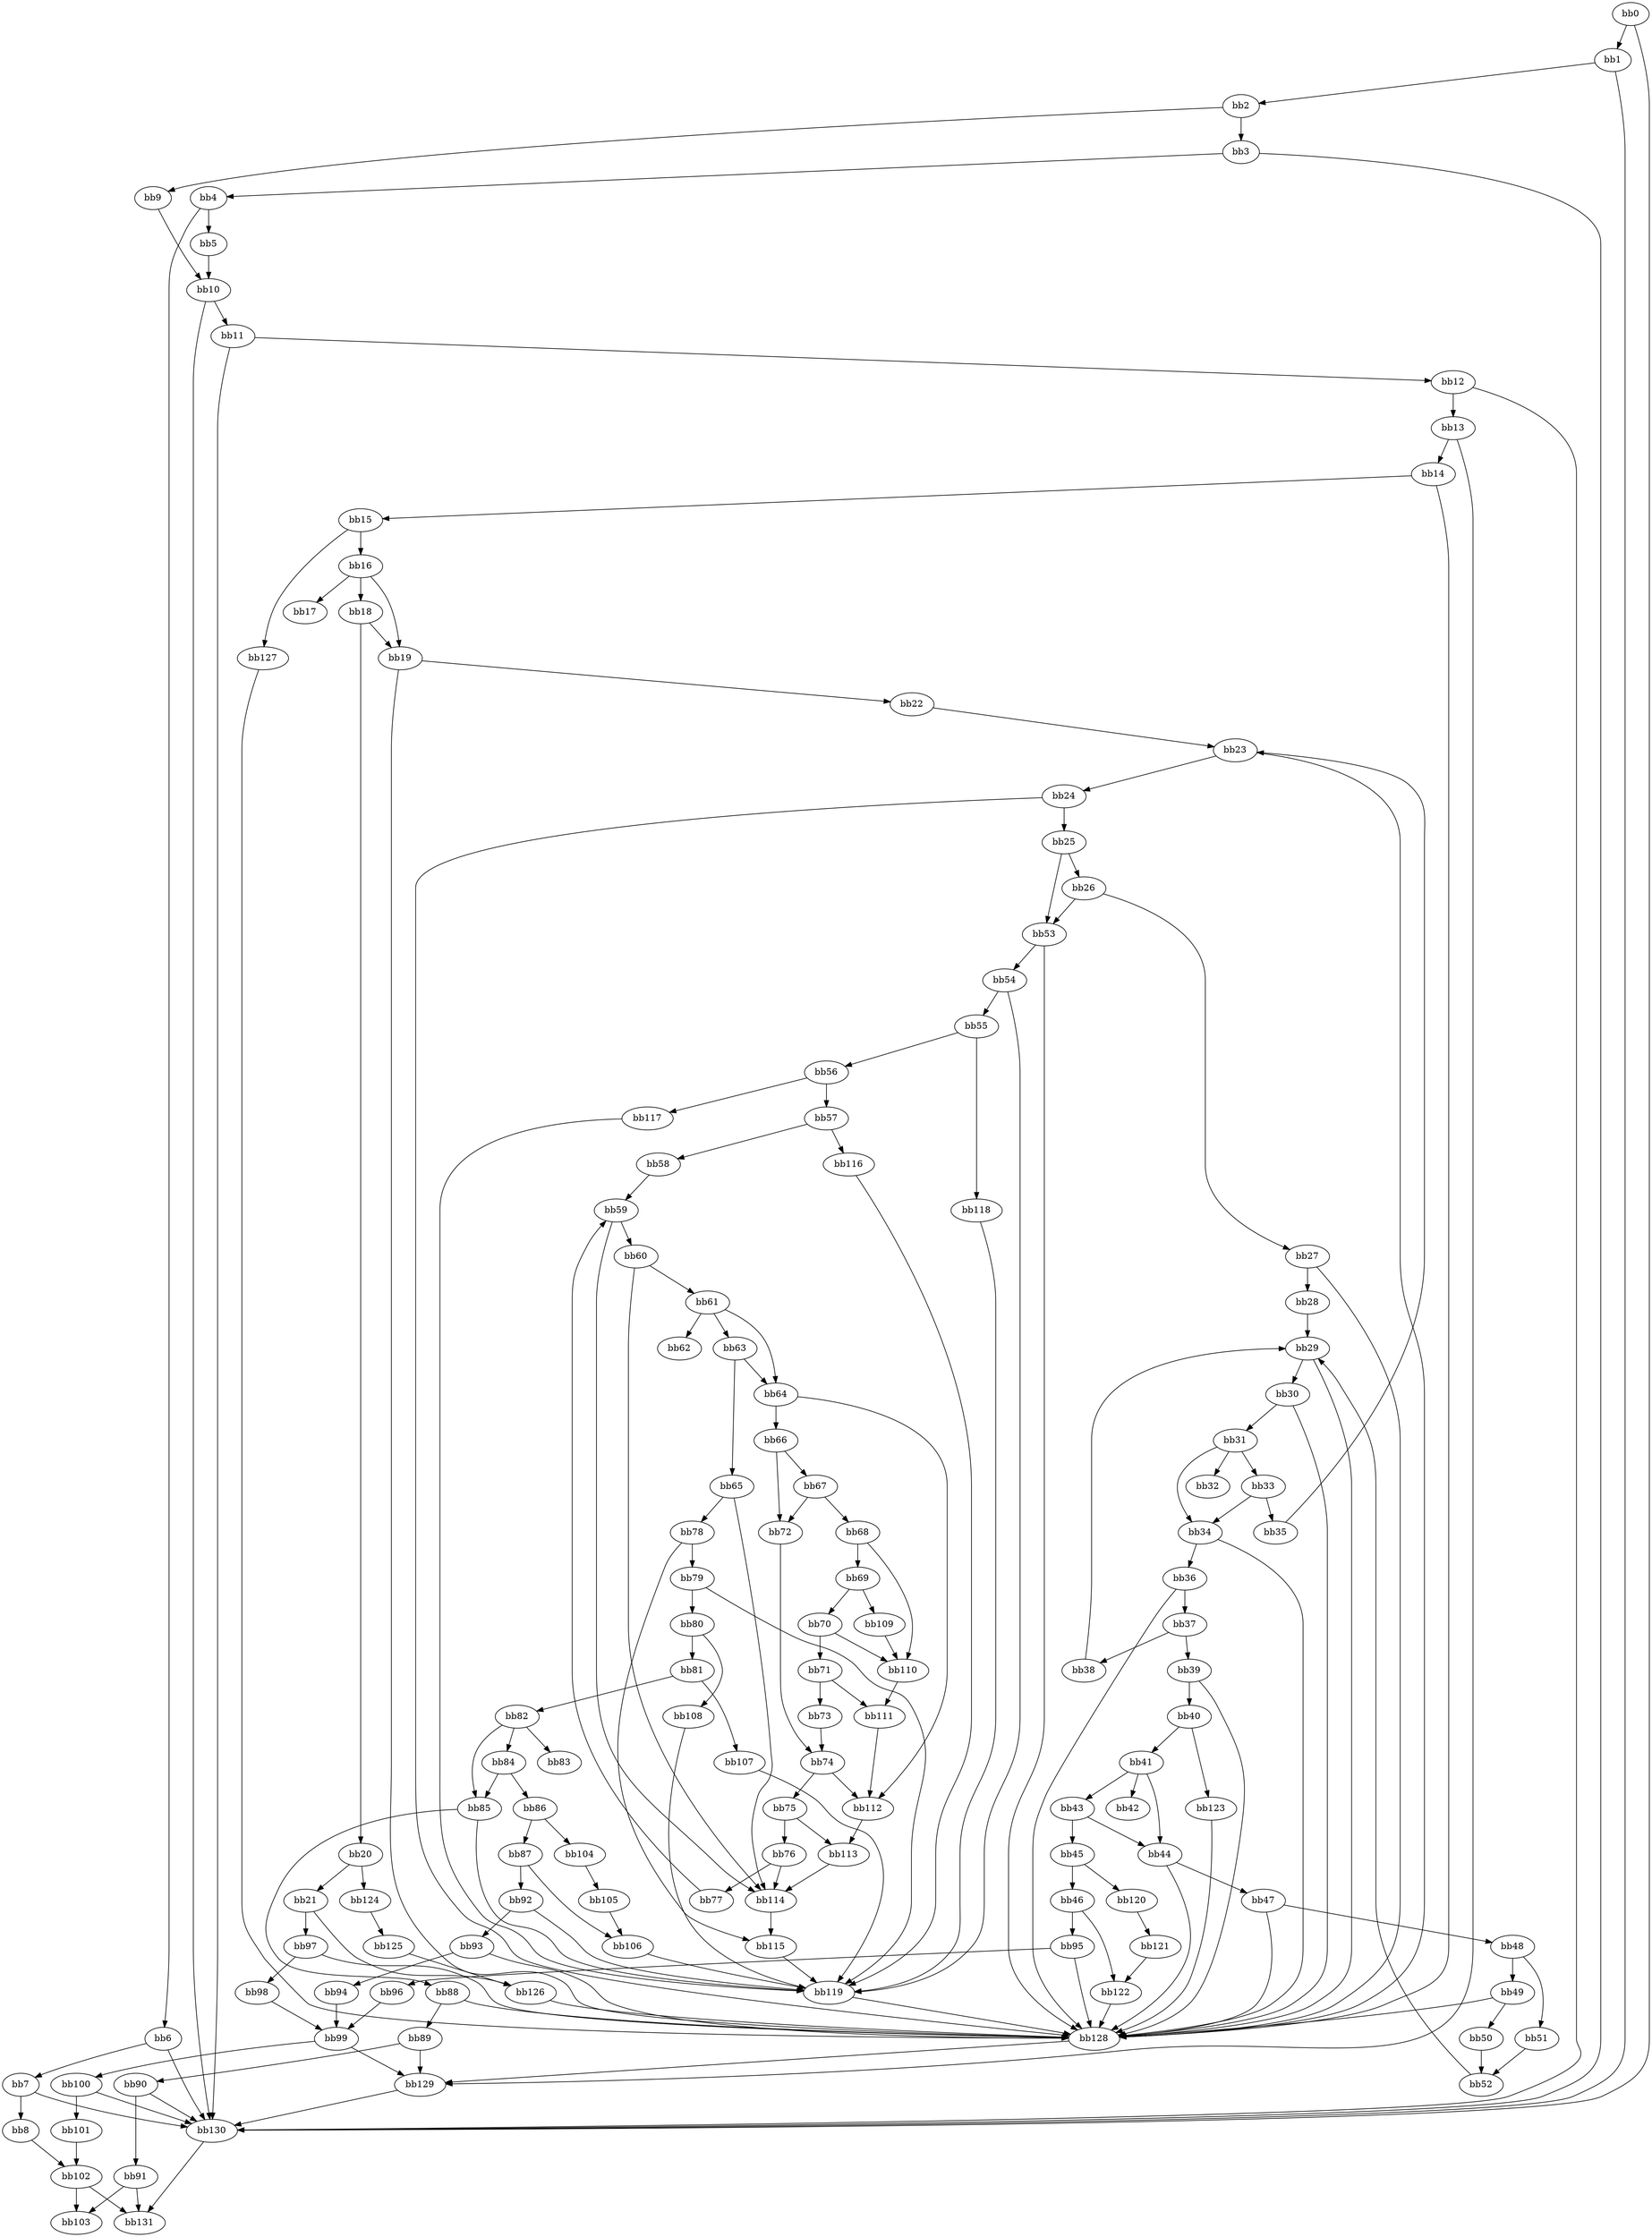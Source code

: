 digraph {
    0 [ label = "bb0\l" ]
    1 [ label = "bb1\l" ]
    2 [ label = "bb2\l" ]
    3 [ label = "bb3\l" ]
    4 [ label = "bb4\l" ]
    5 [ label = "bb5\l" ]
    6 [ label = "bb6\l" ]
    7 [ label = "bb7\l" ]
    8 [ label = "bb8\l" ]
    9 [ label = "bb9\l" ]
    10 [ label = "bb10\l" ]
    11 [ label = "bb11\l" ]
    12 [ label = "bb12\l" ]
    13 [ label = "bb13\l" ]
    14 [ label = "bb14\l" ]
    15 [ label = "bb15\l" ]
    16 [ label = "bb16\l" ]
    17 [ label = "bb17\l" ]
    18 [ label = "bb18\l" ]
    19 [ label = "bb19\l" ]
    20 [ label = "bb20\l" ]
    21 [ label = "bb21\l" ]
    22 [ label = "bb22\l" ]
    23 [ label = "bb23\l" ]
    24 [ label = "bb24\l" ]
    25 [ label = "bb25\l" ]
    26 [ label = "bb26\l" ]
    27 [ label = "bb27\l" ]
    28 [ label = "bb28\l" ]
    29 [ label = "bb29\l" ]
    30 [ label = "bb30\l" ]
    31 [ label = "bb31\l" ]
    32 [ label = "bb32\l" ]
    33 [ label = "bb33\l" ]
    34 [ label = "bb34\l" ]
    35 [ label = "bb35\l" ]
    36 [ label = "bb36\l" ]
    37 [ label = "bb37\l" ]
    38 [ label = "bb38\l" ]
    39 [ label = "bb39\l" ]
    40 [ label = "bb40\l" ]
    41 [ label = "bb41\l" ]
    42 [ label = "bb42\l" ]
    43 [ label = "bb43\l" ]
    44 [ label = "bb44\l" ]
    45 [ label = "bb45\l" ]
    46 [ label = "bb46\l" ]
    47 [ label = "bb47\l" ]
    48 [ label = "bb48\l" ]
    49 [ label = "bb49\l" ]
    50 [ label = "bb50\l" ]
    51 [ label = "bb51\l" ]
    52 [ label = "bb52\l" ]
    53 [ label = "bb53\l" ]
    54 [ label = "bb54\l" ]
    55 [ label = "bb55\l" ]
    56 [ label = "bb56\l" ]
    57 [ label = "bb57\l" ]
    58 [ label = "bb58\l" ]
    59 [ label = "bb59\l" ]
    60 [ label = "bb60\l" ]
    61 [ label = "bb61\l" ]
    62 [ label = "bb62\l" ]
    63 [ label = "bb63\l" ]
    64 [ label = "bb64\l" ]
    65 [ label = "bb65\l" ]
    66 [ label = "bb66\l" ]
    67 [ label = "bb67\l" ]
    68 [ label = "bb68\l" ]
    69 [ label = "bb69\l" ]
    70 [ label = "bb70\l" ]
    71 [ label = "bb71\l" ]
    72 [ label = "bb72\l" ]
    73 [ label = "bb73\l" ]
    74 [ label = "bb74\l" ]
    75 [ label = "bb75\l" ]
    76 [ label = "bb76\l" ]
    77 [ label = "bb77\l" ]
    78 [ label = "bb78\l" ]
    79 [ label = "bb79\l" ]
    80 [ label = "bb80\l" ]
    81 [ label = "bb81\l" ]
    82 [ label = "bb82\l" ]
    83 [ label = "bb83\l" ]
    84 [ label = "bb84\l" ]
    85 [ label = "bb85\l" ]
    86 [ label = "bb86\l" ]
    87 [ label = "bb87\l" ]
    88 [ label = "bb88\l" ]
    89 [ label = "bb89\l" ]
    90 [ label = "bb90\l" ]
    91 [ label = "bb91\l" ]
    92 [ label = "bb92\l" ]
    93 [ label = "bb93\l" ]
    94 [ label = "bb94\l" ]
    95 [ label = "bb95\l" ]
    96 [ label = "bb96\l" ]
    97 [ label = "bb97\l" ]
    98 [ label = "bb98\l" ]
    99 [ label = "bb99\l" ]
    100 [ label = "bb100\l" ]
    101 [ label = "bb101\l" ]
    102 [ label = "bb102\l" ]
    103 [ label = "bb103\l" ]
    104 [ label = "bb104\l" ]
    105 [ label = "bb105\l" ]
    106 [ label = "bb106\l" ]
    107 [ label = "bb107\l" ]
    108 [ label = "bb108\l" ]
    109 [ label = "bb109\l" ]
    110 [ label = "bb110\l" ]
    111 [ label = "bb111\l" ]
    112 [ label = "bb112\l" ]
    113 [ label = "bb113\l" ]
    114 [ label = "bb114\l" ]
    115 [ label = "bb115\l" ]
    116 [ label = "bb116\l" ]
    117 [ label = "bb117\l" ]
    118 [ label = "bb118\l" ]
    119 [ label = "bb119\l" ]
    120 [ label = "bb120\l" ]
    121 [ label = "bb121\l" ]
    122 [ label = "bb122\l" ]
    123 [ label = "bb123\l" ]
    124 [ label = "bb124\l" ]
    125 [ label = "bb125\l" ]
    126 [ label = "bb126\l" ]
    127 [ label = "bb127\l" ]
    128 [ label = "bb128\l" ]
    129 [ label = "bb129\l" ]
    130 [ label = "bb130\l" ]
    131 [ label = "bb131\l" ]
    0 -> 1 [ ]
    0 -> 130 [ ]
    1 -> 2 [ ]
    1 -> 130 [ ]
    2 -> 3 [ ]
    2 -> 9 [ ]
    3 -> 4 [ ]
    3 -> 130 [ ]
    4 -> 5 [ ]
    4 -> 6 [ ]
    5 -> 10 [ ]
    6 -> 7 [ ]
    6 -> 130 [ ]
    7 -> 8 [ ]
    7 -> 130 [ ]
    8 -> 102 [ ]
    9 -> 10 [ ]
    10 -> 11 [ ]
    10 -> 130 [ ]
    11 -> 12 [ ]
    11 -> 130 [ ]
    12 -> 13 [ ]
    12 -> 130 [ ]
    13 -> 14 [ ]
    13 -> 129 [ ]
    14 -> 15 [ ]
    14 -> 128 [ ]
    15 -> 16 [ ]
    15 -> 127 [ ]
    16 -> 17 [ ]
    16 -> 18 [ ]
    16 -> 19 [ ]
    18 -> 19 [ ]
    18 -> 20 [ ]
    19 -> 22 [ ]
    19 -> 128 [ ]
    20 -> 21 [ ]
    20 -> 124 [ ]
    21 -> 97 [ ]
    21 -> 126 [ ]
    22 -> 23 [ ]
    23 -> 24 [ ]
    23 -> 128 [ ]
    24 -> 25 [ ]
    24 -> 128 [ ]
    25 -> 26 [ ]
    25 -> 53 [ ]
    26 -> 27 [ ]
    26 -> 53 [ ]
    27 -> 28 [ ]
    27 -> 128 [ ]
    28 -> 29 [ ]
    29 -> 30 [ ]
    29 -> 128 [ ]
    30 -> 31 [ ]
    30 -> 128 [ ]
    31 -> 32 [ ]
    31 -> 33 [ ]
    31 -> 34 [ ]
    33 -> 34 [ ]
    33 -> 35 [ ]
    34 -> 36 [ ]
    34 -> 128 [ ]
    35 -> 23 [ ]
    36 -> 37 [ ]
    36 -> 128 [ ]
    37 -> 38 [ ]
    37 -> 39 [ ]
    38 -> 29 [ ]
    39 -> 40 [ ]
    39 -> 128 [ ]
    40 -> 41 [ ]
    40 -> 123 [ ]
    41 -> 42 [ ]
    41 -> 43 [ ]
    41 -> 44 [ ]
    43 -> 44 [ ]
    43 -> 45 [ ]
    44 -> 47 [ ]
    44 -> 128 [ ]
    45 -> 46 [ ]
    45 -> 120 [ ]
    46 -> 95 [ ]
    46 -> 122 [ ]
    47 -> 48 [ ]
    47 -> 128 [ ]
    48 -> 49 [ ]
    48 -> 51 [ ]
    49 -> 50 [ ]
    49 -> 128 [ ]
    50 -> 52 [ ]
    51 -> 52 [ ]
    52 -> 29 [ ]
    53 -> 54 [ ]
    53 -> 128 [ ]
    54 -> 55 [ ]
    54 -> 119 [ ]
    55 -> 56 [ ]
    55 -> 118 [ ]
    56 -> 57 [ ]
    56 -> 117 [ ]
    57 -> 58 [ ]
    57 -> 116 [ ]
    58 -> 59 [ ]
    59 -> 60 [ ]
    59 -> 114 [ ]
    60 -> 61 [ ]
    60 -> 114 [ ]
    61 -> 62 [ ]
    61 -> 63 [ ]
    61 -> 64 [ ]
    63 -> 64 [ ]
    63 -> 65 [ ]
    64 -> 66 [ ]
    64 -> 112 [ ]
    65 -> 78 [ ]
    65 -> 114 [ ]
    66 -> 67 [ ]
    66 -> 72 [ ]
    67 -> 68 [ ]
    67 -> 72 [ ]
    68 -> 69 [ ]
    68 -> 110 [ ]
    69 -> 70 [ ]
    69 -> 109 [ ]
    70 -> 71 [ ]
    70 -> 110 [ ]
    71 -> 73 [ ]
    71 -> 111 [ ]
    72 -> 74 [ ]
    73 -> 74 [ ]
    74 -> 75 [ ]
    74 -> 112 [ ]
    75 -> 76 [ ]
    75 -> 113 [ ]
    76 -> 77 [ ]
    76 -> 114 [ ]
    77 -> 59 [ ]
    78 -> 79 [ ]
    78 -> 115 [ ]
    79 -> 80 [ ]
    79 -> 119 [ ]
    80 -> 81 [ ]
    80 -> 108 [ ]
    81 -> 82 [ ]
    81 -> 107 [ ]
    82 -> 83 [ ]
    82 -> 84 [ ]
    82 -> 85 [ ]
    84 -> 85 [ ]
    84 -> 86 [ ]
    85 -> 88 [ ]
    85 -> 119 [ ]
    86 -> 87 [ ]
    86 -> 104 [ ]
    87 -> 92 [ ]
    87 -> 106 [ ]
    88 -> 89 [ ]
    88 -> 128 [ ]
    89 -> 90 [ ]
    89 -> 129 [ ]
    90 -> 91 [ ]
    90 -> 130 [ ]
    91 -> 103 [ ]
    91 -> 131 [ ]
    92 -> 93 [ ]
    92 -> 119 [ ]
    93 -> 94 [ ]
    93 -> 128 [ ]
    94 -> 99 [ ]
    95 -> 96 [ ]
    95 -> 128 [ ]
    96 -> 99 [ ]
    97 -> 98 [ ]
    97 -> 128 [ ]
    98 -> 99 [ ]
    99 -> 100 [ ]
    99 -> 129 [ ]
    100 -> 101 [ ]
    100 -> 130 [ ]
    101 -> 102 [ ]
    102 -> 103 [ ]
    102 -> 131 [ ]
    104 -> 105 [ ]
    105 -> 106 [ ]
    106 -> 119 [ ]
    107 -> 119 [ ]
    108 -> 119 [ ]
    109 -> 110 [ ]
    110 -> 111 [ ]
    111 -> 112 [ ]
    112 -> 113 [ ]
    113 -> 114 [ ]
    114 -> 115 [ ]
    115 -> 119 [ ]
    116 -> 119 [ ]
    117 -> 119 [ ]
    118 -> 119 [ ]
    119 -> 128 [ ]
    120 -> 121 [ ]
    121 -> 122 [ ]
    122 -> 128 [ ]
    123 -> 128 [ ]
    124 -> 125 [ ]
    125 -> 126 [ ]
    126 -> 128 [ ]
    127 -> 128 [ ]
    128 -> 129 [ ]
    129 -> 130 [ ]
    130 -> 131 [ ]
}

